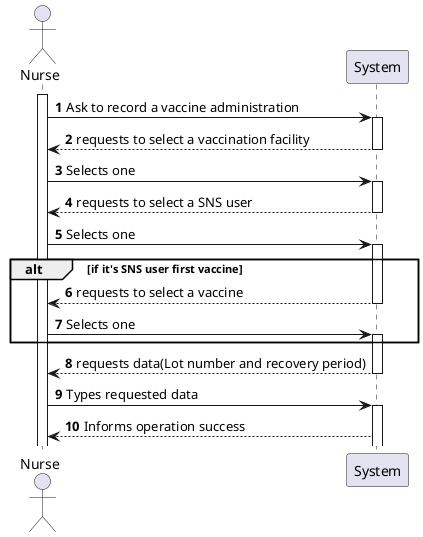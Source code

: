 @startuml
'https://plantuml.com/sequence-diagram

autonumber

actor "Nurse" as nurse
activate nurse

nurse-> System : Ask to record a vaccine administration
activate System
System--> nurse : requests to select a vaccination facility
deactivate System

nurse-> System : Selects one
activate System
System--> nurse : requests to select a SNS user
deactivate System

nurse-> System : Selects one
activate System
alt if it's SNS user first vaccine
    System--> nurse : requests to select a vaccine
    deactivate System

    nurse-> System : Selects one
    activate System
    end

System--> nurse : requests data(Lot number and recovery period)
deactivate System

nurse-> System : Types requested data
activate System
System--> nurse : Informs operation success

@enduml